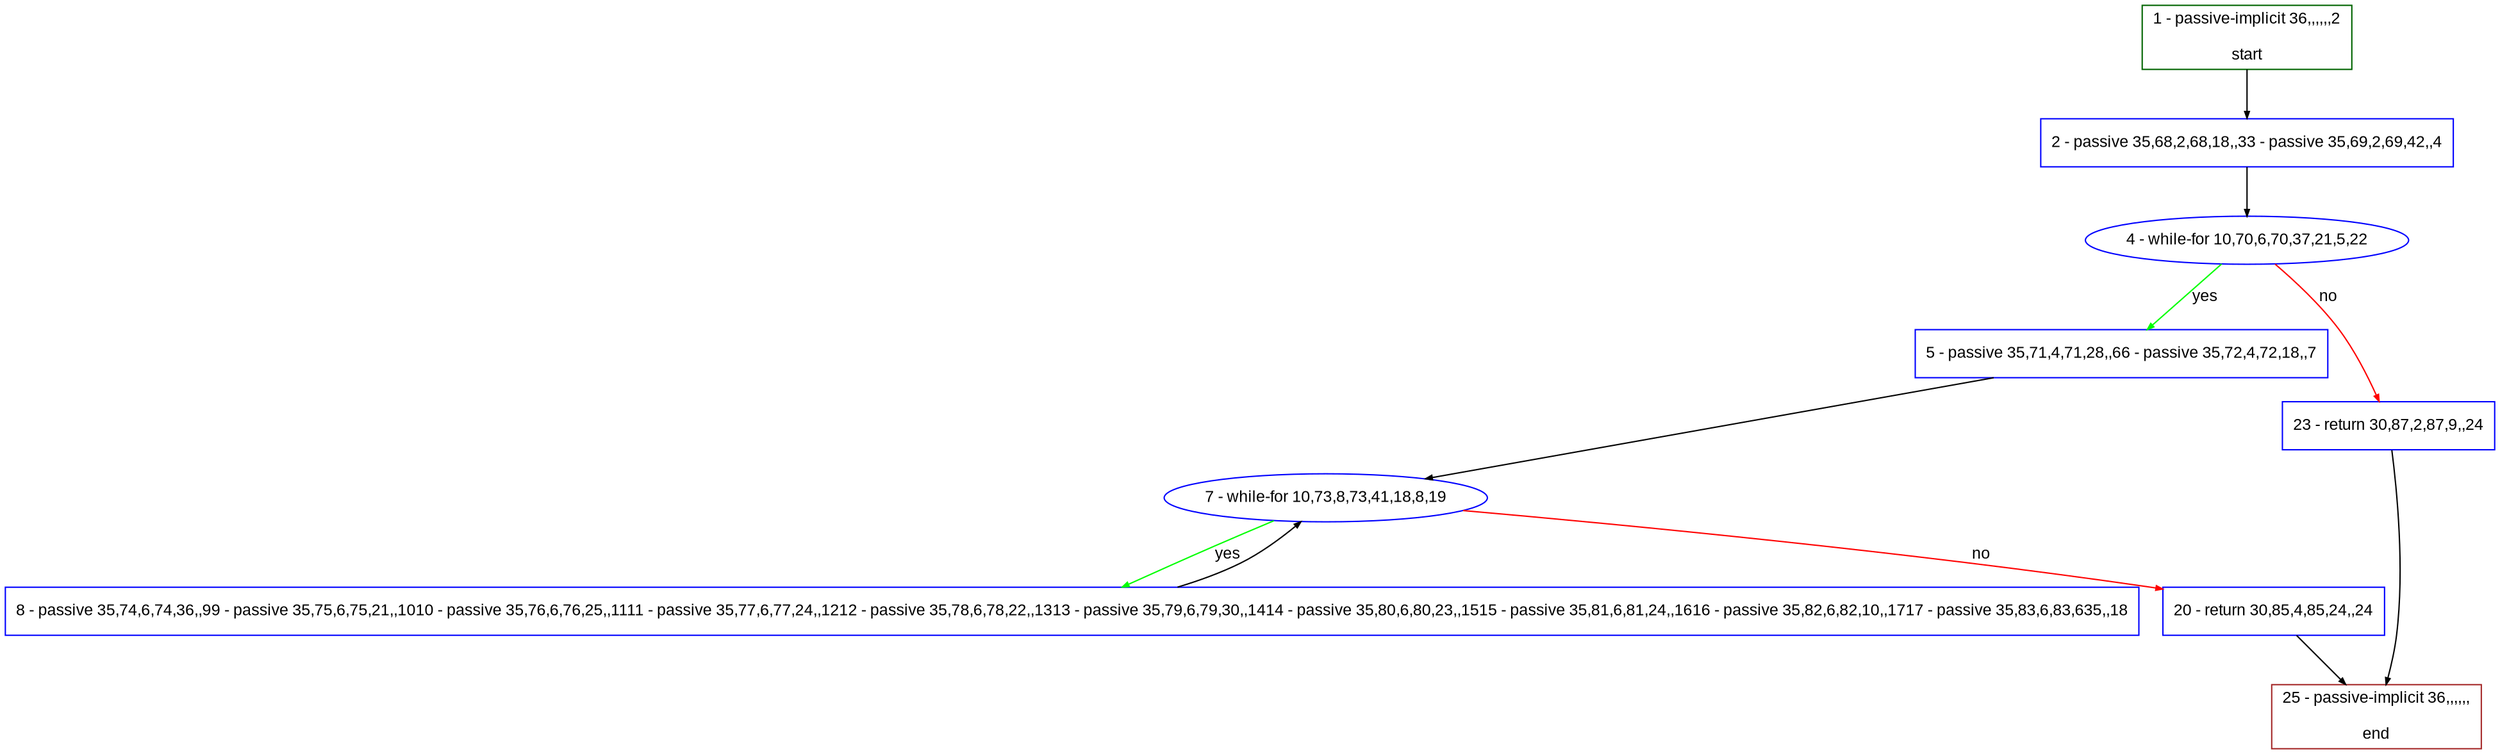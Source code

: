 digraph "" {
  graph [pack="true", label="", fontsize="12", packmode="clust", fontname="Arial", fillcolor="#FFFFCC", bgcolor="white", style="rounded,filled", compound="true"];
  node [node_initialized="no", label="", color="grey", fontsize="12", fillcolor="white", fontname="Arial", style="filled", shape="rectangle", compound="true", fixedsize="false"];
  edge [fontcolor="black", arrowhead="normal", arrowtail="none", arrowsize="0.5", ltail="", label="", color="black", fontsize="12", lhead="", fontname="Arial", dir="forward", compound="true"];
  __N1 [label="2 - passive 35,68,2,68,18,,33 - passive 35,69,2,69,42,,4", color="#0000ff", fillcolor="#ffffff", style="filled", shape="box"];
  __N2 [label="1 - passive-implicit 36,,,,,,2\n\nstart", color="#006400", fillcolor="#ffffff", style="filled", shape="box"];
  __N3 [label="4 - while-for 10,70,6,70,37,21,5,22", color="#0000ff", fillcolor="#ffffff", style="filled", shape="oval"];
  __N4 [label="5 - passive 35,71,4,71,28,,66 - passive 35,72,4,72,18,,7", color="#0000ff", fillcolor="#ffffff", style="filled", shape="box"];
  __N5 [label="23 - return 30,87,2,87,9,,24", color="#0000ff", fillcolor="#ffffff", style="filled", shape="box"];
  __N6 [label="7 - while-for 10,73,8,73,41,18,8,19", color="#0000ff", fillcolor="#ffffff", style="filled", shape="oval"];
  __N7 [label="8 - passive 35,74,6,74,36,,99 - passive 35,75,6,75,21,,1010 - passive 35,76,6,76,25,,1111 - passive 35,77,6,77,24,,1212 - passive 35,78,6,78,22,,1313 - passive 35,79,6,79,30,,1414 - passive 35,80,6,80,23,,1515 - passive 35,81,6,81,24,,1616 - passive 35,82,6,82,10,,1717 - passive 35,83,6,83,635,,18", color="#0000ff", fillcolor="#ffffff", style="filled", shape="box"];
  __N8 [label="20 - return 30,85,4,85,24,,24", color="#0000ff", fillcolor="#ffffff", style="filled", shape="box"];
  __N9 [label="25 - passive-implicit 36,,,,,,\n\nend", color="#a52a2a", fillcolor="#ffffff", style="filled", shape="box"];
  __N2 -> __N1 [arrowhead="normal", arrowtail="none", color="#000000", label="", dir="forward"];
  __N1 -> __N3 [arrowhead="normal", arrowtail="none", color="#000000", label="", dir="forward"];
  __N3 -> __N4 [arrowhead="normal", arrowtail="none", color="#00ff00", label="yes", dir="forward"];
  __N3 -> __N5 [arrowhead="normal", arrowtail="none", color="#ff0000", label="no", dir="forward"];
  __N4 -> __N6 [arrowhead="normal", arrowtail="none", color="#000000", label="", dir="forward"];
  __N6 -> __N7 [arrowhead="normal", arrowtail="none", color="#00ff00", label="yes", dir="forward"];
  __N7 -> __N6 [arrowhead="normal", arrowtail="none", color="#000000", label="", dir="forward"];
  __N6 -> __N8 [arrowhead="normal", arrowtail="none", color="#ff0000", label="no", dir="forward"];
  __N8 -> __N9 [arrowhead="normal", arrowtail="none", color="#000000", label="", dir="forward"];
  __N5 -> __N9 [arrowhead="normal", arrowtail="none", color="#000000", label="", dir="forward"];
}
